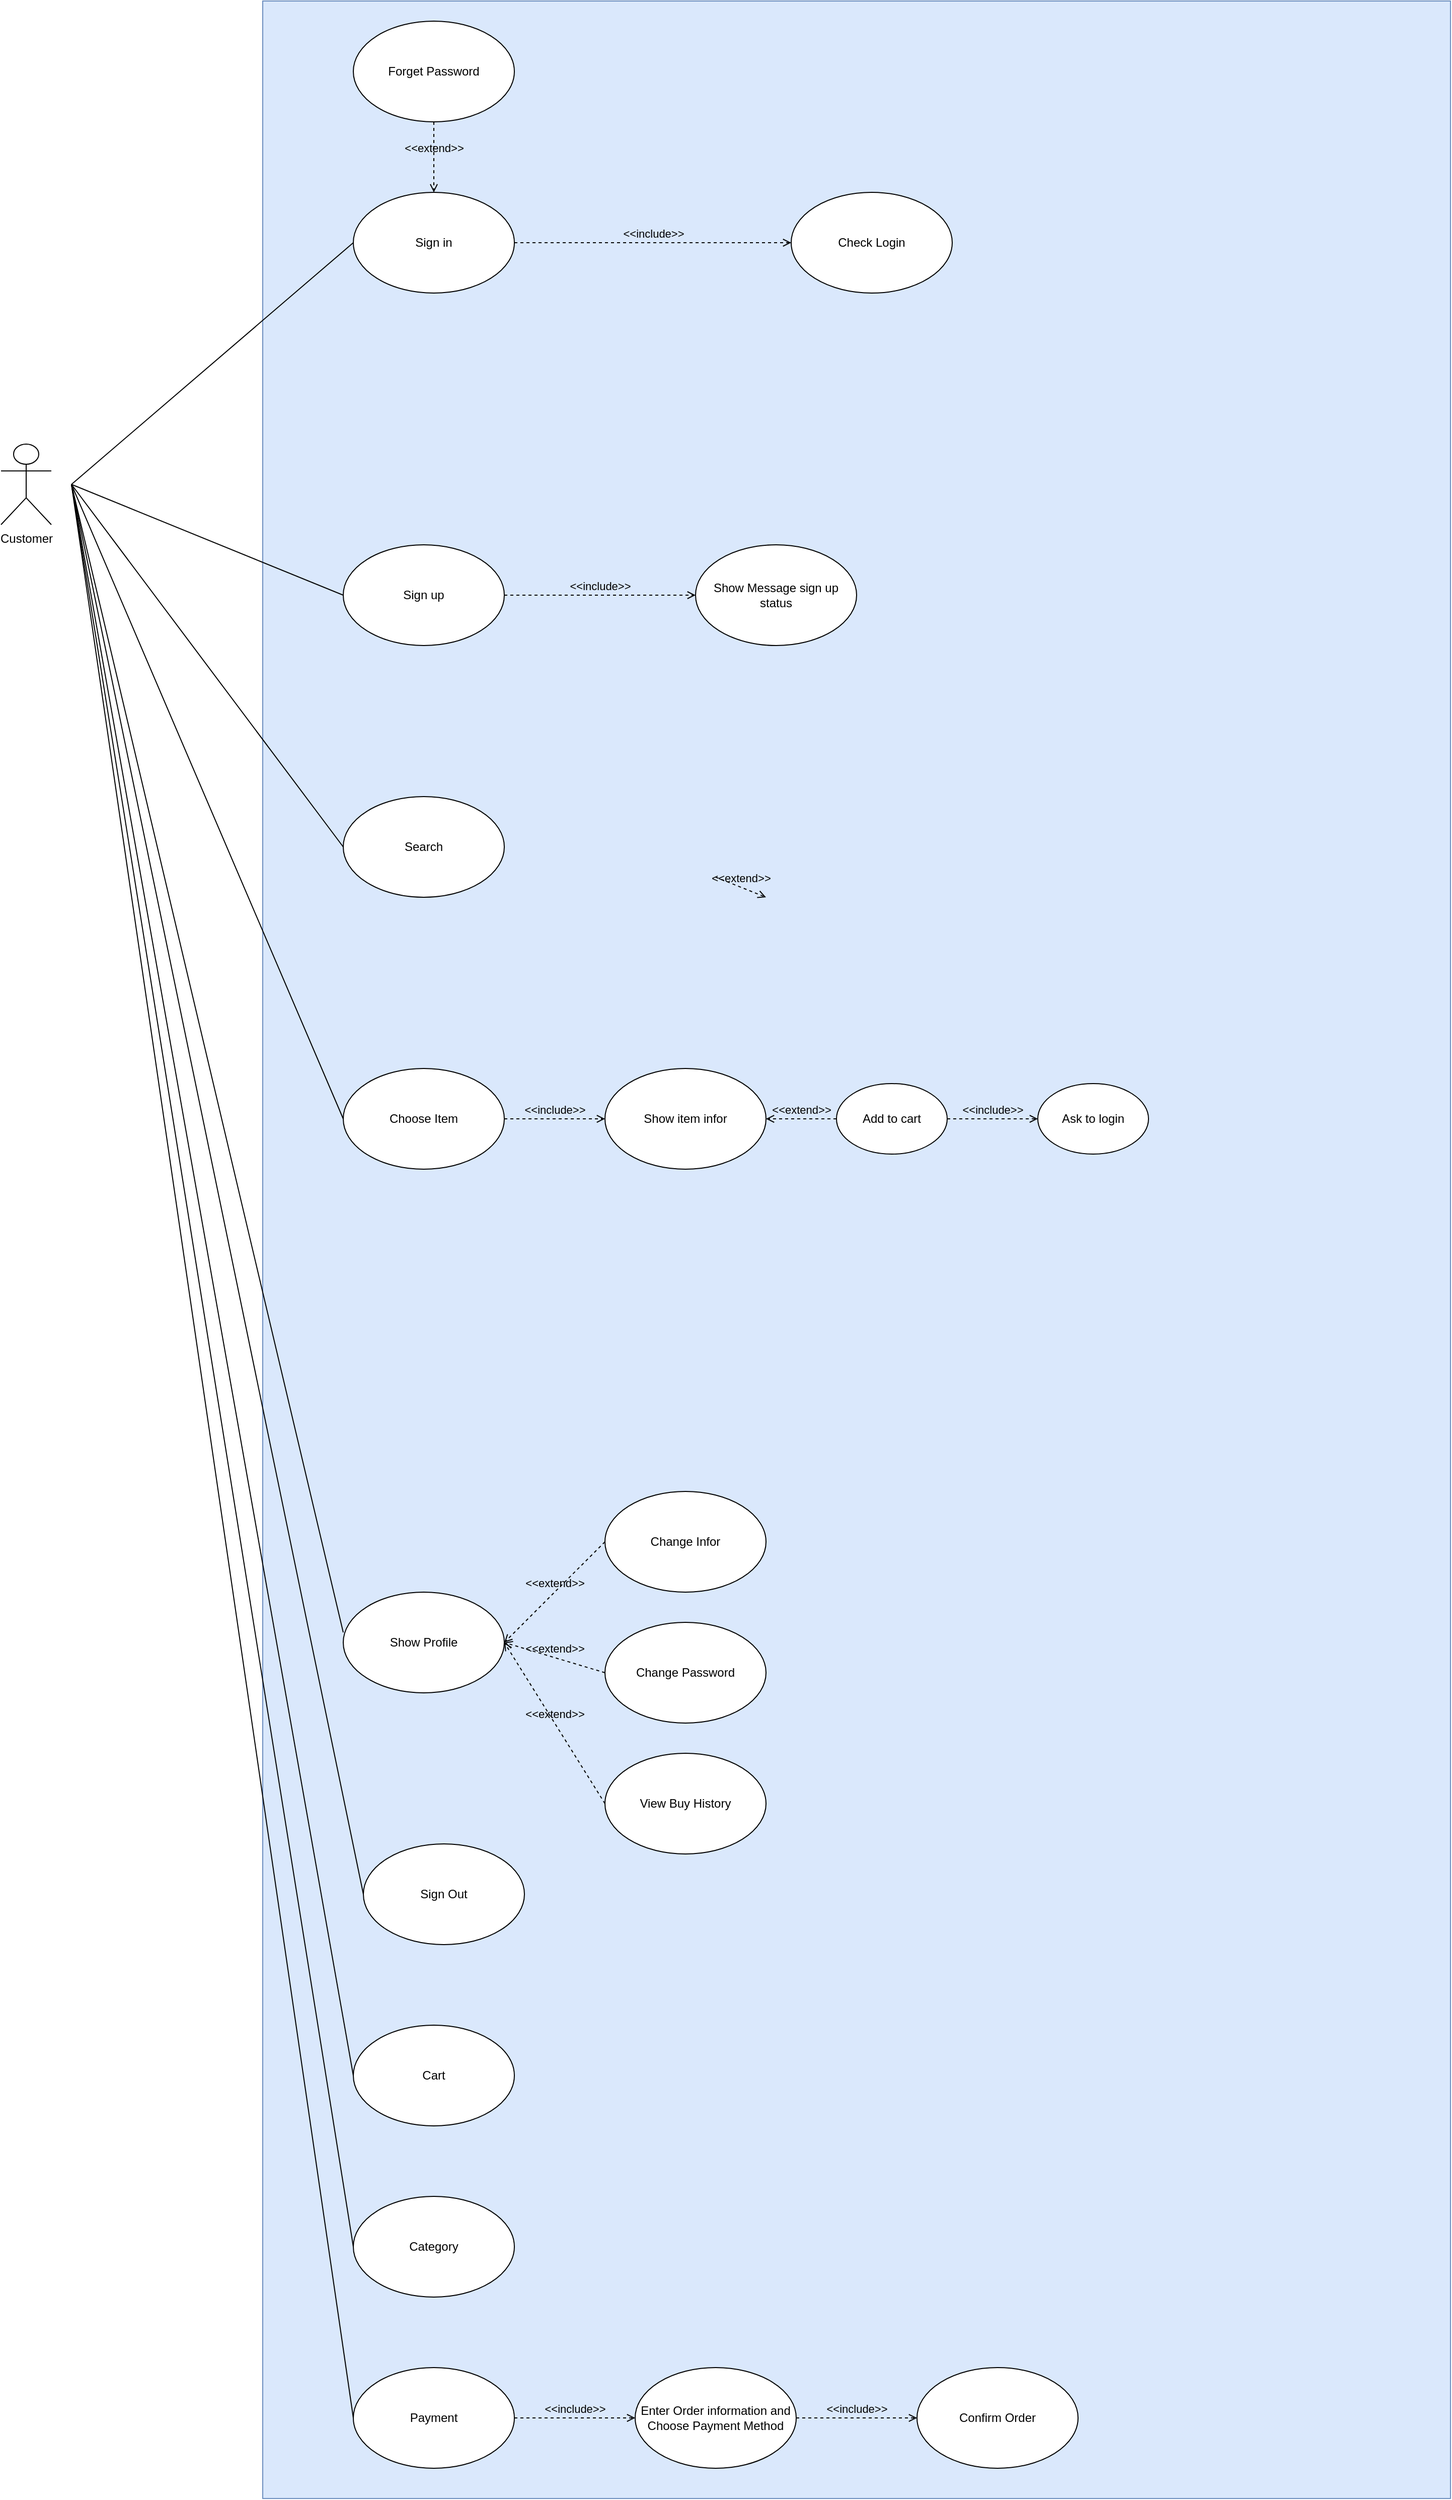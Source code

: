 <mxfile version="14.7.3" type="device"><diagram id="FuwYtHKng3kw1tdYm3NN" name="Page-1"><mxGraphModel dx="868" dy="1550" grid="1" gridSize="10" guides="1" tooltips="1" connect="1" arrows="1" fold="1" page="1" pageScale="1" pageWidth="850" pageHeight="1100" math="0" shadow="0"><root><mxCell id="0"/><mxCell id="1" parent="0"/><mxCell id="vrG_BqVYYaVgPE3R6DJF-10" value="" style="rounded=0;whiteSpace=wrap;html=1;strokeColor=#6c8ebf;fillColor=#dae8fc;" parent="1" vertex="1"><mxGeometry x="360" y="-110" width="1180" height="2480" as="geometry"/></mxCell><mxCell id="vrG_BqVYYaVgPE3R6DJF-18" value="Customer" style="shape=umlActor;verticalLabelPosition=bottom;verticalAlign=top;html=1;" parent="1" vertex="1"><mxGeometry x="100" y="330" width="50" height="80" as="geometry"/></mxCell><mxCell id="vrG_BqVYYaVgPE3R6DJF-21" value="" style="endArrow=none;html=1;entryX=0;entryY=0.5;entryDx=0;entryDy=0;" parent="1" target="aOPvwln-VuRNfRY62x2y-16" edge="1"><mxGeometry width="50" height="50" relative="1" as="geometry"><mxPoint x="170" y="370" as="sourcePoint"/><mxPoint x="450" y="180" as="targetPoint"/></mxGeometry></mxCell><mxCell id="vrG_BqVYYaVgPE3R6DJF-23" value="Sign up" style="ellipse;whiteSpace=wrap;html=1;" parent="1" vertex="1"><mxGeometry x="440" y="430" width="160" height="100" as="geometry"/></mxCell><mxCell id="vrG_BqVYYaVgPE3R6DJF-24" value="" style="endArrow=none;html=1;entryX=0;entryY=0.5;entryDx=0;entryDy=0;" parent="1" target="vrG_BqVYYaVgPE3R6DJF-23" edge="1"><mxGeometry width="50" height="50" relative="1" as="geometry"><mxPoint x="170" y="370" as="sourcePoint"/><mxPoint x="450" y="380" as="targetPoint"/></mxGeometry></mxCell><mxCell id="vrG_BqVYYaVgPE3R6DJF-26" value="Search" style="ellipse;whiteSpace=wrap;html=1;" parent="1" vertex="1"><mxGeometry x="440" y="680" width="160" height="100" as="geometry"/></mxCell><mxCell id="vrG_BqVYYaVgPE3R6DJF-27" value="Choose Item" style="ellipse;whiteSpace=wrap;html=1;" parent="1" vertex="1"><mxGeometry x="440" y="950" width="160" height="100" as="geometry"/></mxCell><mxCell id="vrG_BqVYYaVgPE3R6DJF-30" value="Show Profile" style="ellipse;whiteSpace=wrap;html=1;" parent="1" vertex="1"><mxGeometry x="440" y="1470" width="160" height="100" as="geometry"/></mxCell><mxCell id="vrG_BqVYYaVgPE3R6DJF-31" value="Sign Out" style="ellipse;whiteSpace=wrap;html=1;" parent="1" vertex="1"><mxGeometry x="460" y="1720" width="160" height="100" as="geometry"/></mxCell><mxCell id="vrG_BqVYYaVgPE3R6DJF-39" value="Show Message sign up status" style="ellipse;whiteSpace=wrap;html=1;" parent="1" vertex="1"><mxGeometry x="790" y="430" width="160" height="100" as="geometry"/></mxCell><mxCell id="vrG_BqVYYaVgPE3R6DJF-40" value="&amp;lt;&amp;lt;include&amp;gt;&amp;gt;" style="html=1;verticalAlign=bottom;labelBackgroundColor=none;endArrow=open;endFill=0;dashed=1;exitX=1;exitY=0.5;exitDx=0;exitDy=0;entryX=0;entryY=0.5;entryDx=0;entryDy=0;" parent="1" source="vrG_BqVYYaVgPE3R6DJF-23" target="vrG_BqVYYaVgPE3R6DJF-39" edge="1"><mxGeometry width="160" relative="1" as="geometry"><mxPoint x="610" y="220" as="sourcePoint"/><mxPoint x="800" y="220" as="targetPoint"/></mxGeometry></mxCell><mxCell id="vrG_BqVYYaVgPE3R6DJF-51" value="&amp;lt;&amp;lt;extend&amp;gt;&amp;gt;" style="html=1;verticalAlign=bottom;labelBackgroundColor=none;endArrow=open;endFill=0;dashed=1;exitX=0;exitY=0.5;exitDx=0;exitDy=0;entryX=0.5;entryY=1;entryDx=0;entryDy=0;" parent="1" source="vrG_BqVYYaVgPE3R6DJF-48" edge="1"><mxGeometry width="160" relative="1" as="geometry"><mxPoint x="810" y="760" as="sourcePoint"/><mxPoint x="860" y="780" as="targetPoint"/></mxGeometry></mxCell><mxCell id="vrG_BqVYYaVgPE3R6DJF-52" value="" style="endArrow=none;html=1;entryX=0;entryY=0.5;entryDx=0;entryDy=0;" parent="1" target="vrG_BqVYYaVgPE3R6DJF-26" edge="1"><mxGeometry width="50" height="50" relative="1" as="geometry"><mxPoint x="170" y="370" as="sourcePoint"/><mxPoint x="450" y="490" as="targetPoint"/></mxGeometry></mxCell><mxCell id="vrG_BqVYYaVgPE3R6DJF-54" value="Show item infor" style="ellipse;whiteSpace=wrap;html=1;" parent="1" vertex="1"><mxGeometry x="700" y="950" width="160" height="100" as="geometry"/></mxCell><mxCell id="vrG_BqVYYaVgPE3R6DJF-56" value="Add to cart" style="ellipse;whiteSpace=wrap;html=1;" parent="1" vertex="1"><mxGeometry x="930" y="965" width="110" height="70" as="geometry"/></mxCell><mxCell id="vrG_BqVYYaVgPE3R6DJF-59" value="&amp;lt;&amp;lt;extend&amp;gt;&amp;gt;" style="html=1;verticalAlign=bottom;labelBackgroundColor=none;endArrow=open;endFill=0;dashed=1;exitX=0;exitY=0.5;exitDx=0;exitDy=0;entryX=1;entryY=0.5;entryDx=0;entryDy=0;" parent="1" source="vrG_BqVYYaVgPE3R6DJF-56" target="vrG_BqVYYaVgPE3R6DJF-54" edge="1"><mxGeometry width="160" relative="1" as="geometry"><mxPoint x="790" y="740" as="sourcePoint"/><mxPoint x="610" y="740" as="targetPoint"/></mxGeometry></mxCell><mxCell id="vrG_BqVYYaVgPE3R6DJF-61" value="&amp;lt;&amp;lt;include&amp;gt;&amp;gt;" style="html=1;verticalAlign=bottom;labelBackgroundColor=none;endArrow=open;endFill=0;dashed=1;exitX=1;exitY=0.5;exitDx=0;exitDy=0;entryX=0;entryY=0.5;entryDx=0;entryDy=0;" parent="1" source="vrG_BqVYYaVgPE3R6DJF-27" target="vrG_BqVYYaVgPE3R6DJF-54" edge="1"><mxGeometry width="160" relative="1" as="geometry"><mxPoint x="610" y="220" as="sourcePoint"/><mxPoint x="800" y="220" as="targetPoint"/></mxGeometry></mxCell><mxCell id="vrG_BqVYYaVgPE3R6DJF-62" value="Ask to login" style="ellipse;whiteSpace=wrap;html=1;" parent="1" vertex="1"><mxGeometry x="1130" y="965" width="110" height="70" as="geometry"/></mxCell><mxCell id="vrG_BqVYYaVgPE3R6DJF-64" value="&amp;lt;&amp;lt;include&amp;gt;&amp;gt;" style="html=1;verticalAlign=bottom;labelBackgroundColor=none;endArrow=open;endFill=0;dashed=1;exitX=1;exitY=0.5;exitDx=0;exitDy=0;entryX=0;entryY=0.5;entryDx=0;entryDy=0;" parent="1" source="vrG_BqVYYaVgPE3R6DJF-56" target="vrG_BqVYYaVgPE3R6DJF-62" edge="1"><mxGeometry width="160" relative="1" as="geometry"><mxPoint x="610" y="1010" as="sourcePoint"/><mxPoint x="710" y="1010" as="targetPoint"/></mxGeometry></mxCell><mxCell id="vrG_BqVYYaVgPE3R6DJF-71" value="Change Infor" style="ellipse;whiteSpace=wrap;html=1;" parent="1" vertex="1"><mxGeometry x="700" y="1370" width="160" height="100" as="geometry"/></mxCell><mxCell id="vrG_BqVYYaVgPE3R6DJF-72" value="Change Password" style="ellipse;whiteSpace=wrap;html=1;" parent="1" vertex="1"><mxGeometry x="700" y="1500" width="160" height="100" as="geometry"/></mxCell><mxCell id="vrG_BqVYYaVgPE3R6DJF-73" value="View Buy History" style="ellipse;whiteSpace=wrap;html=1;" parent="1" vertex="1"><mxGeometry x="700" y="1630" width="160" height="100" as="geometry"/></mxCell><mxCell id="vrG_BqVYYaVgPE3R6DJF-74" value="&amp;lt;&amp;lt;extend&amp;gt;&amp;gt;" style="html=1;verticalAlign=bottom;labelBackgroundColor=none;endArrow=open;endFill=0;dashed=1;exitX=0;exitY=0.5;exitDx=0;exitDy=0;entryX=1;entryY=0.5;entryDx=0;entryDy=0;" parent="1" source="vrG_BqVYYaVgPE3R6DJF-71" target="vrG_BqVYYaVgPE3R6DJF-30" edge="1"><mxGeometry width="160" relative="1" as="geometry"><mxPoint x="610" y="1290" as="sourcePoint"/><mxPoint x="710" y="1290" as="targetPoint"/></mxGeometry></mxCell><mxCell id="vrG_BqVYYaVgPE3R6DJF-75" value="&amp;lt;&amp;lt;extend&amp;gt;&amp;gt;" style="html=1;verticalAlign=bottom;labelBackgroundColor=none;endArrow=open;endFill=0;dashed=1;exitX=0;exitY=0.5;exitDx=0;exitDy=0;" parent="1" source="vrG_BqVYYaVgPE3R6DJF-72" edge="1"><mxGeometry width="160" relative="1" as="geometry"><mxPoint x="620" y="1300" as="sourcePoint"/><mxPoint x="600" y="1520" as="targetPoint"/></mxGeometry></mxCell><mxCell id="vrG_BqVYYaVgPE3R6DJF-76" value="&amp;lt;&amp;lt;extend&amp;gt;&amp;gt;" style="html=1;verticalAlign=bottom;labelBackgroundColor=none;endArrow=open;endFill=0;dashed=1;exitX=0;exitY=0.5;exitDx=0;exitDy=0;entryX=1;entryY=0.5;entryDx=0;entryDy=0;" parent="1" source="vrG_BqVYYaVgPE3R6DJF-73" target="vrG_BqVYYaVgPE3R6DJF-30" edge="1"><mxGeometry width="160" relative="1" as="geometry"><mxPoint x="630" y="1310" as="sourcePoint"/><mxPoint x="730" y="1310" as="targetPoint"/></mxGeometry></mxCell><mxCell id="vrG_BqVYYaVgPE3R6DJF-78" value="" style="endArrow=none;html=1;entryX=0;entryY=0.5;entryDx=0;entryDy=0;" parent="1" target="vrG_BqVYYaVgPE3R6DJF-27" edge="1"><mxGeometry width="50" height="50" relative="1" as="geometry"><mxPoint x="170" y="370" as="sourcePoint"/><mxPoint x="450" y="740" as="targetPoint"/></mxGeometry></mxCell><mxCell id="vrG_BqVYYaVgPE3R6DJF-80" value="" style="endArrow=none;html=1;" parent="1" edge="1"><mxGeometry width="50" height="50" relative="1" as="geometry"><mxPoint x="170" y="370" as="sourcePoint"/><mxPoint x="440" y="1510" as="targetPoint"/></mxGeometry></mxCell><mxCell id="vrG_BqVYYaVgPE3R6DJF-81" value="" style="endArrow=none;html=1;entryX=0;entryY=0.5;entryDx=0;entryDy=0;" parent="1" target="vrG_BqVYYaVgPE3R6DJF-31" edge="1"><mxGeometry width="50" height="50" relative="1" as="geometry"><mxPoint x="170" y="370" as="sourcePoint"/><mxPoint x="480" y="770" as="targetPoint"/></mxGeometry></mxCell><mxCell id="jQRd8p_U8viPup1UF6Hw-2" value="Cart" style="ellipse;whiteSpace=wrap;html=1;" parent="1" vertex="1"><mxGeometry x="450" y="1900" width="160" height="100" as="geometry"/></mxCell><mxCell id="jQRd8p_U8viPup1UF6Hw-6" value="" style="endArrow=none;html=1;entryX=0;entryY=0.5;entryDx=0;entryDy=0;" parent="1" target="jQRd8p_U8viPup1UF6Hw-2" edge="1"><mxGeometry width="50" height="50" relative="1" as="geometry"><mxPoint x="170" y="370" as="sourcePoint"/><mxPoint x="690" y="410" as="targetPoint"/></mxGeometry></mxCell><mxCell id="aOPvwln-VuRNfRY62x2y-1" value="Category" style="ellipse;whiteSpace=wrap;html=1;" parent="1" vertex="1"><mxGeometry x="450" y="2070" width="160" height="100" as="geometry"/></mxCell><mxCell id="aOPvwln-VuRNfRY62x2y-2" value="Payment" style="ellipse;whiteSpace=wrap;html=1;" parent="1" vertex="1"><mxGeometry x="450" y="2240" width="160" height="100" as="geometry"/></mxCell><mxCell id="aOPvwln-VuRNfRY62x2y-3" value="&amp;lt;&amp;lt;include&amp;gt;&amp;gt;" style="html=1;verticalAlign=bottom;labelBackgroundColor=none;endArrow=open;endFill=0;dashed=1;exitX=1;exitY=0.5;exitDx=0;exitDy=0;entryX=0;entryY=0.5;entryDx=0;entryDy=0;" parent="1" source="aOPvwln-VuRNfRY62x2y-2" target="aOPvwln-VuRNfRY62x2y-4" edge="1"><mxGeometry width="160" relative="1" as="geometry"><mxPoint x="620" y="2289.5" as="sourcePoint"/><mxPoint x="720" y="2289.5" as="targetPoint"/></mxGeometry></mxCell><mxCell id="aOPvwln-VuRNfRY62x2y-4" value="Enter Order information and Choose Payment Method" style="ellipse;whiteSpace=wrap;html=1;" parent="1" vertex="1"><mxGeometry x="730" y="2240" width="160" height="100" as="geometry"/></mxCell><mxCell id="aOPvwln-VuRNfRY62x2y-8" value="&amp;lt;&amp;lt;include&amp;gt;&amp;gt;" style="html=1;verticalAlign=bottom;labelBackgroundColor=none;endArrow=open;endFill=0;dashed=1;exitX=1;exitY=0.5;exitDx=0;exitDy=0;entryX=0;entryY=0.5;entryDx=0;entryDy=0;" parent="1" source="aOPvwln-VuRNfRY62x2y-4" target="aOPvwln-VuRNfRY62x2y-9" edge="1"><mxGeometry width="160" relative="1" as="geometry"><mxPoint x="1205" y="2290" as="sourcePoint"/><mxPoint x="1040" y="2300" as="targetPoint"/></mxGeometry></mxCell><mxCell id="aOPvwln-VuRNfRY62x2y-9" value="Confirm Order" style="ellipse;whiteSpace=wrap;html=1;" parent="1" vertex="1"><mxGeometry x="1010" y="2240" width="160" height="100" as="geometry"/></mxCell><mxCell id="aOPvwln-VuRNfRY62x2y-11" value="" style="endArrow=none;html=1;entryX=0;entryY=0.5;entryDx=0;entryDy=0;" parent="1" target="aOPvwln-VuRNfRY62x2y-1" edge="1"><mxGeometry width="50" height="50" relative="1" as="geometry"><mxPoint x="170" y="370" as="sourcePoint"/><mxPoint x="460" y="1960" as="targetPoint"/></mxGeometry></mxCell><mxCell id="aOPvwln-VuRNfRY62x2y-12" value="" style="endArrow=none;html=1;entryX=0;entryY=0.5;entryDx=0;entryDy=0;" parent="1" target="aOPvwln-VuRNfRY62x2y-2" edge="1"><mxGeometry width="50" height="50" relative="1" as="geometry"><mxPoint x="170" y="370" as="sourcePoint"/><mxPoint x="460" y="2130" as="targetPoint"/></mxGeometry></mxCell><mxCell id="aOPvwln-VuRNfRY62x2y-16" value="Sign in" style="ellipse;whiteSpace=wrap;html=1;" parent="1" vertex="1"><mxGeometry x="450" y="80" width="160" height="100" as="geometry"/></mxCell><mxCell id="aOPvwln-VuRNfRY62x2y-19" value="Check Login" style="ellipse;whiteSpace=wrap;html=1;" parent="1" vertex="1"><mxGeometry x="885" y="80" width="160" height="100" as="geometry"/></mxCell><mxCell id="aOPvwln-VuRNfRY62x2y-24" value="Forget Password" style="ellipse;whiteSpace=wrap;html=1;" parent="1" vertex="1"><mxGeometry x="450" y="-90" width="160" height="100" as="geometry"/></mxCell><mxCell id="aOPvwln-VuRNfRY62x2y-25" value="&amp;lt;&amp;lt;include&amp;gt;&amp;gt;" style="html=1;verticalAlign=bottom;labelBackgroundColor=none;endArrow=open;endFill=0;dashed=1;exitX=1;exitY=0.5;exitDx=0;exitDy=0;entryX=0;entryY=0.5;entryDx=0;entryDy=0;" parent="1" source="aOPvwln-VuRNfRY62x2y-16" target="aOPvwln-VuRNfRY62x2y-19" edge="1"><mxGeometry width="160" relative="1" as="geometry"><mxPoint x="816.569" y="45.355" as="sourcePoint"/><mxPoint x="895" y="140" as="targetPoint"/></mxGeometry></mxCell><mxCell id="aOPvwln-VuRNfRY62x2y-27" value="&amp;lt;&amp;lt;extend&amp;gt;&amp;gt;" style="html=1;verticalAlign=bottom;labelBackgroundColor=none;endArrow=open;endFill=0;dashed=1;exitX=0.5;exitY=1;exitDx=0;exitDy=0;entryX=0.5;entryY=0;entryDx=0;entryDy=0;" parent="1" source="aOPvwln-VuRNfRY62x2y-24" target="aOPvwln-VuRNfRY62x2y-16" edge="1"><mxGeometry width="160" relative="1" as="geometry"><mxPoint x="703.431" y="45.355" as="sourcePoint"/><mxPoint x="620" y="140" as="targetPoint"/></mxGeometry></mxCell></root></mxGraphModel></diagram></mxfile>